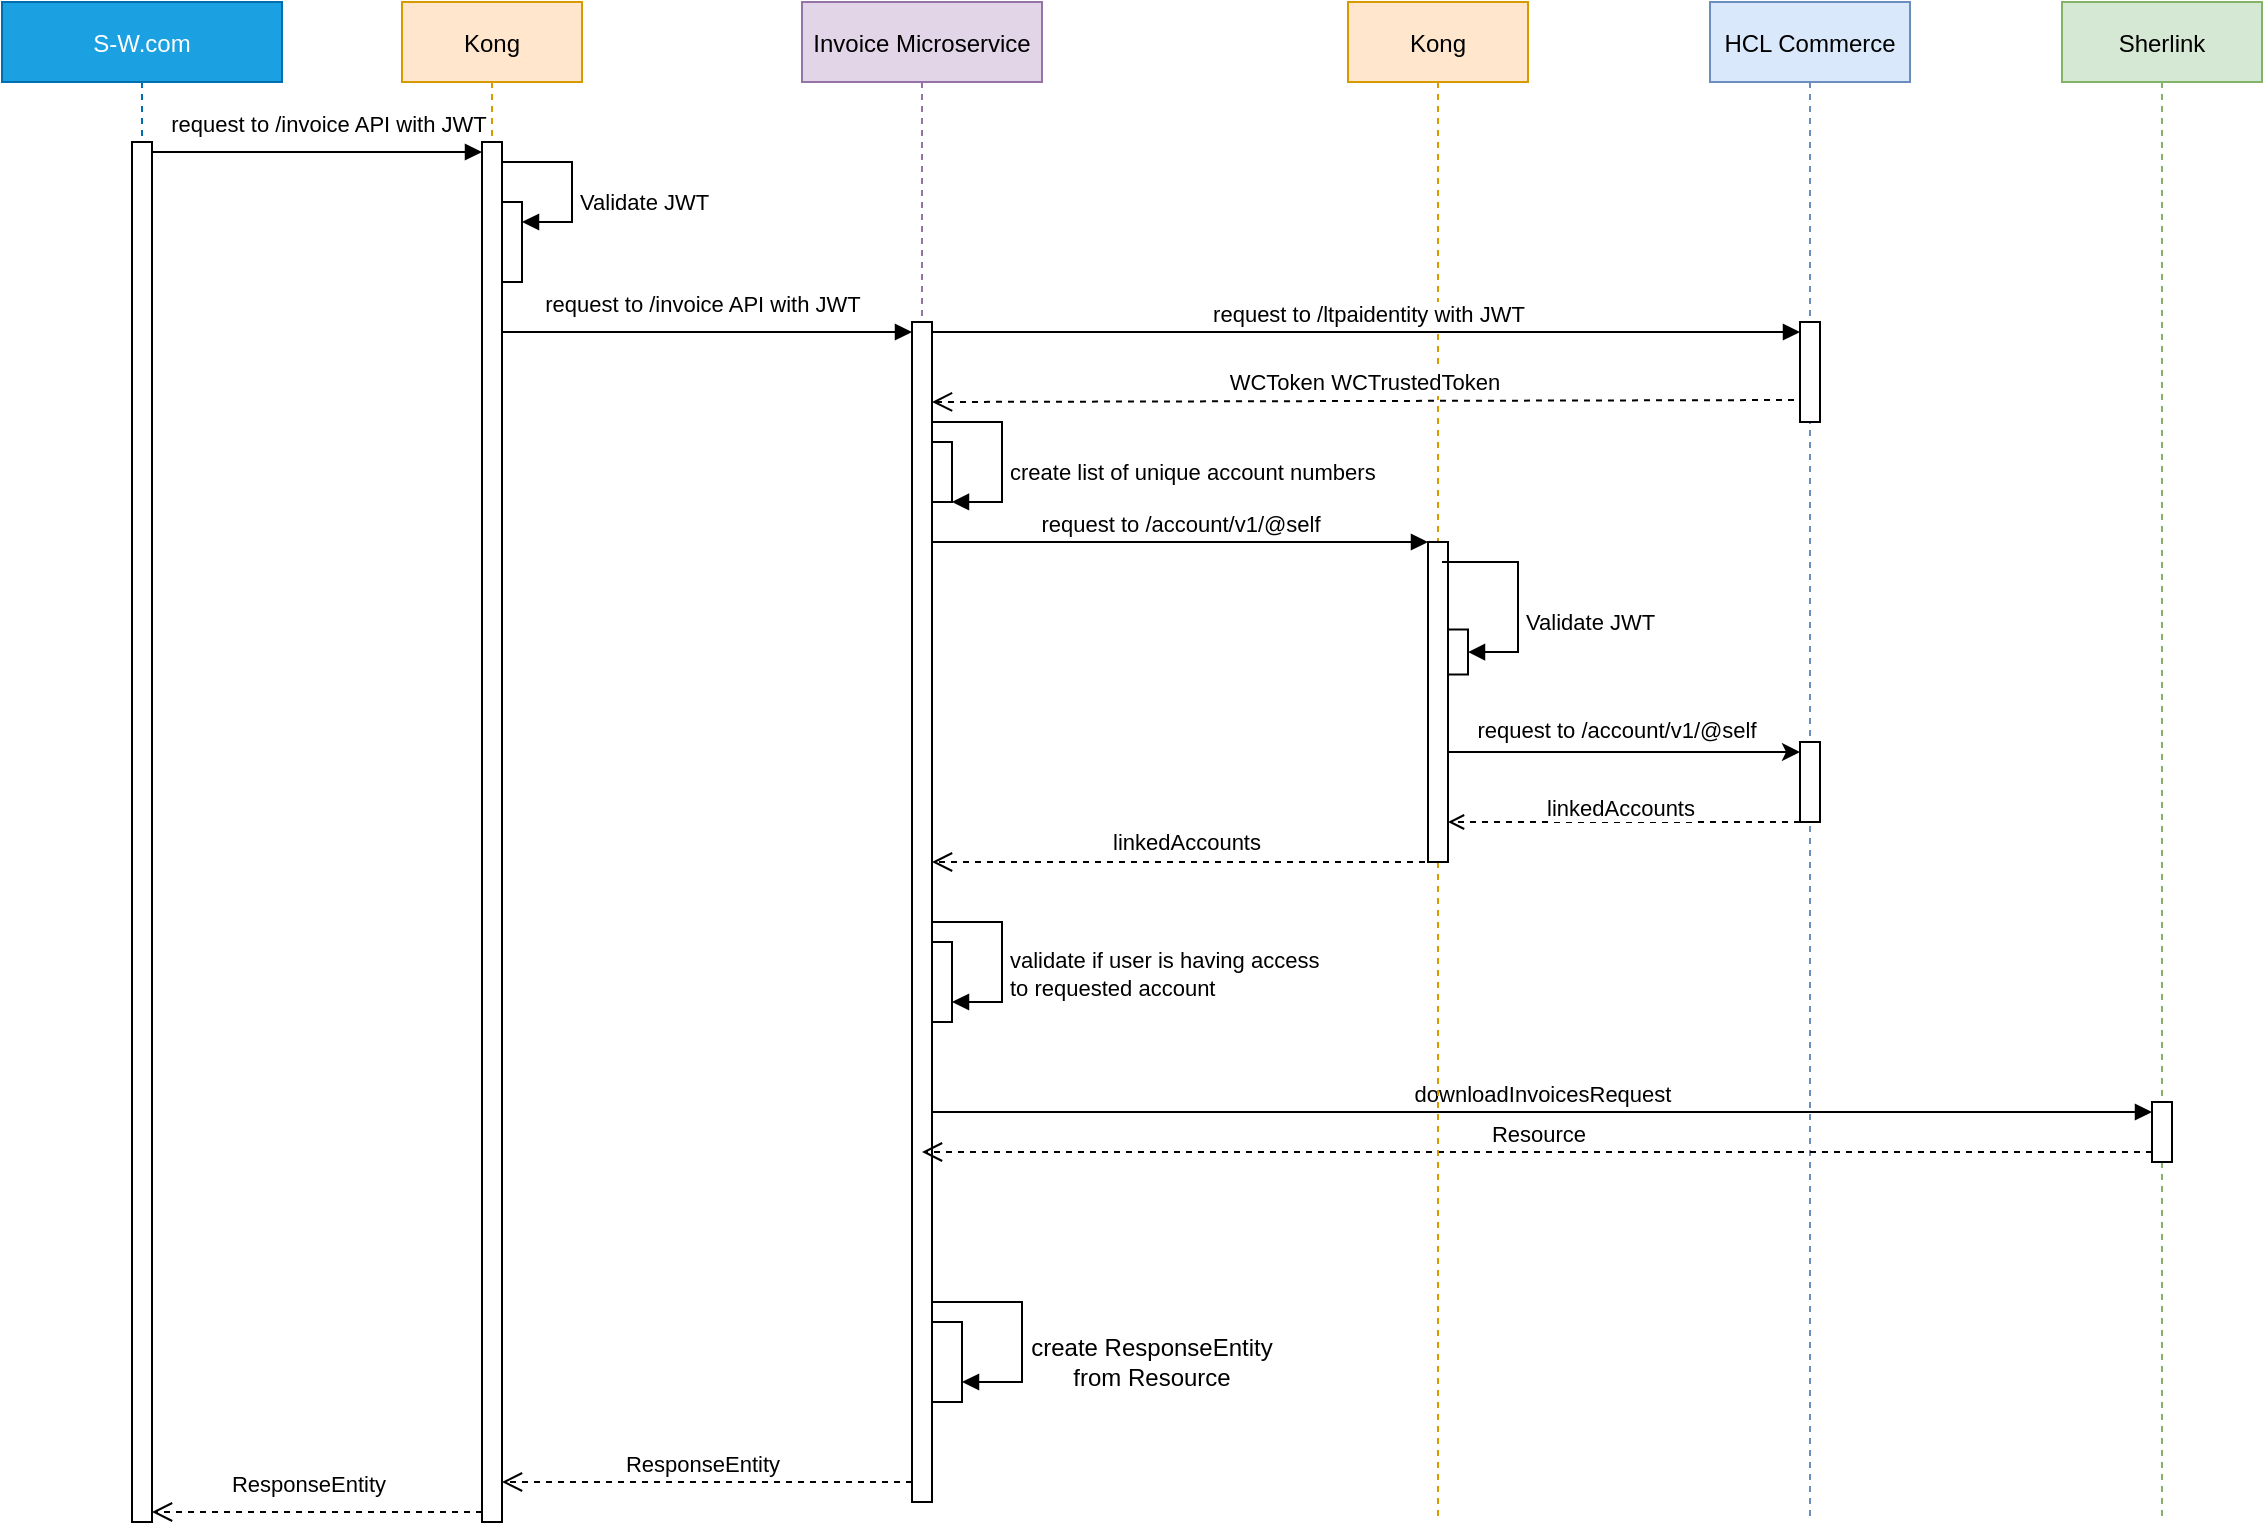 <mxfile version="24.0.2" type="github">
  <diagram name="Page-1" id="_PSj2uzglG34KLozcxOm">
    <mxGraphModel dx="1744" dy="872" grid="1" gridSize="10" guides="1" tooltips="1" connect="1" arrows="1" fold="1" page="1" pageScale="1" pageWidth="850" pageHeight="1100" math="0" shadow="0">
      <root>
        <mxCell id="0" />
        <mxCell id="1" parent="0" />
        <mxCell id="VBlqkpArDyD-FnmfPZUA-1" value="S-W.com" style="shape=umlLifeline;perimeter=lifelinePerimeter;container=1;collapsible=0;recursiveResize=0;rounded=0;shadow=0;strokeWidth=1;fillColor=#1ba1e2;strokeColor=#006EAF;fontColor=#ffffff;" vertex="1" parent="1">
          <mxGeometry x="80" y="80" width="140" height="760" as="geometry" />
        </mxCell>
        <mxCell id="VBlqkpArDyD-FnmfPZUA-2" value="Invoice Microservice" style="shape=umlLifeline;perimeter=lifelinePerimeter;container=1;collapsible=0;recursiveResize=0;rounded=0;shadow=0;strokeWidth=1;fillColor=#e1d5e7;strokeColor=#9673a6;" vertex="1" parent="1">
          <mxGeometry x="480" y="80" width="120" height="750" as="geometry" />
        </mxCell>
        <mxCell id="VBlqkpArDyD-FnmfPZUA-3" value="" style="html=1;points=[[0,0,0,0,5],[0,1,0,0,-5],[1,0,0,0,5],[1,1,0,0,-5]];perimeter=orthogonalPerimeter;outlineConnect=0;targetShapes=umlLifeline;portConstraint=eastwest;newEdgeStyle={&quot;curved&quot;:0,&quot;rounded&quot;:0};" vertex="1" parent="VBlqkpArDyD-FnmfPZUA-2">
          <mxGeometry x="55" y="160" width="10" height="590" as="geometry" />
        </mxCell>
        <mxCell id="VBlqkpArDyD-FnmfPZUA-4" value="" style="html=1;points=[[0,0,0,0,5],[0,1,0,0,-5],[1,0,0,0,5],[1,1,0,0,-5]];perimeter=orthogonalPerimeter;outlineConnect=0;targetShapes=umlLifeline;portConstraint=eastwest;newEdgeStyle={&quot;curved&quot;:0,&quot;rounded&quot;:0};" vertex="1" parent="VBlqkpArDyD-FnmfPZUA-2">
          <mxGeometry x="65" y="470" width="10" height="40" as="geometry" />
        </mxCell>
        <mxCell id="VBlqkpArDyD-FnmfPZUA-5" value="validate if user is having access &lt;br&gt;to requested account" style="html=1;align=left;spacingLeft=2;endArrow=block;rounded=0;edgeStyle=orthogonalEdgeStyle;curved=0;rounded=0;" edge="1" parent="VBlqkpArDyD-FnmfPZUA-2" target="VBlqkpArDyD-FnmfPZUA-4">
          <mxGeometry x="0.211" relative="1" as="geometry">
            <mxPoint x="65" y="460" as="sourcePoint" />
            <Array as="points">
              <mxPoint x="65" y="460" />
              <mxPoint x="100" y="460" />
              <mxPoint x="100" y="500" />
            </Array>
            <mxPoint as="offset" />
          </mxGeometry>
        </mxCell>
        <mxCell id="VBlqkpArDyD-FnmfPZUA-8" value="" style="rounded=0;whiteSpace=wrap;html=1;" vertex="1" parent="VBlqkpArDyD-FnmfPZUA-2">
          <mxGeometry x="65" y="660" width="15" height="40" as="geometry" />
        </mxCell>
        <mxCell id="VBlqkpArDyD-FnmfPZUA-9" value="" style="html=1;align=left;spacingLeft=2;endArrow=block;rounded=0;edgeStyle=orthogonalEdgeStyle;curved=0;rounded=0;" edge="1" parent="VBlqkpArDyD-FnmfPZUA-2">
          <mxGeometry x="0.222" relative="1" as="geometry">
            <mxPoint x="65" y="700" as="sourcePoint" />
            <Array as="points">
              <mxPoint x="65" y="650" />
              <mxPoint x="110" y="650" />
              <mxPoint x="110" y="690" />
            </Array>
            <mxPoint as="offset" />
            <mxPoint x="80" y="690" as="targetPoint" />
          </mxGeometry>
        </mxCell>
        <mxCell id="VBlqkpArDyD-FnmfPZUA-54" value="" style="rounded=0;whiteSpace=wrap;html=1;" vertex="1" parent="VBlqkpArDyD-FnmfPZUA-2">
          <mxGeometry x="65" y="220" width="10" height="30" as="geometry" />
        </mxCell>
        <mxCell id="VBlqkpArDyD-FnmfPZUA-55" value="create list of unique account numbers" style="html=1;align=left;spacingLeft=2;endArrow=block;rounded=0;edgeStyle=orthogonalEdgeStyle;curved=0;rounded=0;" edge="1" parent="VBlqkpArDyD-FnmfPZUA-2">
          <mxGeometry x="0.211" relative="1" as="geometry">
            <mxPoint x="65" y="209.97" as="sourcePoint" />
            <Array as="points">
              <mxPoint x="65" y="209.97" />
              <mxPoint x="100" y="209.97" />
              <mxPoint x="100" y="249.97" />
            </Array>
            <mxPoint as="offset" />
            <mxPoint x="75" y="249.97" as="targetPoint" />
          </mxGeometry>
        </mxCell>
        <mxCell id="VBlqkpArDyD-FnmfPZUA-10" value="HCL Commerce" style="shape=umlLifeline;perimeter=lifelinePerimeter;container=1;collapsible=0;recursiveResize=0;rounded=0;shadow=0;strokeWidth=1;fillColor=#dae8fc;strokeColor=#6c8ebf;" vertex="1" parent="1">
          <mxGeometry x="934" y="80" width="100" height="760" as="geometry" />
        </mxCell>
        <mxCell id="VBlqkpArDyD-FnmfPZUA-11" value="" style="html=1;points=[[0,0,0,0,5],[0,1,0,0,-5],[1,0,0,0,5],[1,1,0,0,-5]];perimeter=orthogonalPerimeter;outlineConnect=0;targetShapes=umlLifeline;portConstraint=eastwest;newEdgeStyle={&quot;curved&quot;:0,&quot;rounded&quot;:0};" vertex="1" parent="VBlqkpArDyD-FnmfPZUA-10">
          <mxGeometry x="45" y="160" width="10" height="50" as="geometry" />
        </mxCell>
        <mxCell id="VBlqkpArDyD-FnmfPZUA-12" value="" style="html=1;points=[[0,0,0,0,5],[0,1,0,0,-5],[1,0,0,0,5],[1,1,0,0,-5]];perimeter=orthogonalPerimeter;outlineConnect=0;targetShapes=umlLifeline;portConstraint=eastwest;newEdgeStyle={&quot;curved&quot;:0,&quot;rounded&quot;:0};" vertex="1" parent="VBlqkpArDyD-FnmfPZUA-10">
          <mxGeometry x="45" y="370" width="10" height="40" as="geometry" />
        </mxCell>
        <mxCell id="VBlqkpArDyD-FnmfPZUA-13" value="Sherlink" style="shape=umlLifeline;perimeter=lifelinePerimeter;container=1;collapsible=0;recursiveResize=0;rounded=0;shadow=0;strokeWidth=1;fillColor=#d5e8d4;strokeColor=#82b366;" vertex="1" parent="1">
          <mxGeometry x="1110" y="80" width="100" height="760" as="geometry" />
        </mxCell>
        <mxCell id="VBlqkpArDyD-FnmfPZUA-14" value="" style="html=1;points=[[0,0,0,0,5],[0,1,0,0,-5],[1,0,0,0,5],[1,1,0,0,-5]];perimeter=orthogonalPerimeter;outlineConnect=0;targetShapes=umlLifeline;portConstraint=eastwest;newEdgeStyle={&quot;curved&quot;:0,&quot;rounded&quot;:0};" vertex="1" parent="VBlqkpArDyD-FnmfPZUA-13">
          <mxGeometry x="45" y="550" width="10" height="30" as="geometry" />
        </mxCell>
        <mxCell id="VBlqkpArDyD-FnmfPZUA-15" value="Kong" style="shape=umlLifeline;perimeter=lifelinePerimeter;container=1;collapsible=0;recursiveResize=0;rounded=0;shadow=0;strokeWidth=1;fillColor=#ffe6cc;strokeColor=#d79b00;" vertex="1" parent="1">
          <mxGeometry x="280" y="80" width="90" height="760" as="geometry" />
        </mxCell>
        <mxCell id="VBlqkpArDyD-FnmfPZUA-16" value="request to /qbexport API" style="html=1;verticalAlign=bottom;endArrow=block;curved=0;rounded=0;entryX=0;entryY=0;entryDx=0;entryDy=5;" edge="1" parent="VBlqkpArDyD-FnmfPZUA-15">
          <mxGeometry relative="1" as="geometry">
            <mxPoint x="100" y="75" as="sourcePoint" />
          </mxGeometry>
        </mxCell>
        <mxCell id="VBlqkpArDyD-FnmfPZUA-17" value="response qbInvoices" style="html=1;verticalAlign=bottom;endArrow=open;dashed=1;endSize=8;curved=0;rounded=0;exitX=0;exitY=1;exitDx=0;exitDy=-5;" edge="1" parent="VBlqkpArDyD-FnmfPZUA-15">
          <mxGeometry relative="1" as="geometry">
            <mxPoint x="100" y="145" as="targetPoint" />
          </mxGeometry>
        </mxCell>
        <mxCell id="VBlqkpArDyD-FnmfPZUA-18" value="" style="html=1;points=[[0,0,0,0,5],[0,1,0,0,-5],[1,0,0,0,5],[1,1,0,0,-5]];perimeter=orthogonalPerimeter;outlineConnect=0;targetShapes=umlLifeline;portConstraint=eastwest;newEdgeStyle={&quot;curved&quot;:0,&quot;rounded&quot;:0};" vertex="1" parent="VBlqkpArDyD-FnmfPZUA-15">
          <mxGeometry x="40" y="70" width="10" height="690" as="geometry" />
        </mxCell>
        <mxCell id="VBlqkpArDyD-FnmfPZUA-19" value="" style="html=1;points=[[0,0,0,0,5],[0,1,0,0,-5],[1,0,0,0,5],[1,1,0,0,-5]];perimeter=orthogonalPerimeter;outlineConnect=0;targetShapes=umlLifeline;portConstraint=eastwest;newEdgeStyle={&quot;curved&quot;:0,&quot;rounded&quot;:0};" vertex="1" parent="VBlqkpArDyD-FnmfPZUA-15">
          <mxGeometry x="50" y="100" width="10" height="40" as="geometry" />
        </mxCell>
        <mxCell id="VBlqkpArDyD-FnmfPZUA-20" value="Validate JWT" style="html=1;align=left;spacingLeft=2;endArrow=block;rounded=0;edgeStyle=orthogonalEdgeStyle;curved=0;rounded=0;exitX=1;exitY=0;exitDx=0;exitDy=5;exitPerimeter=0;" edge="1" parent="VBlqkpArDyD-FnmfPZUA-15" source="VBlqkpArDyD-FnmfPZUA-18" target="VBlqkpArDyD-FnmfPZUA-19">
          <mxGeometry x="0.263" relative="1" as="geometry">
            <mxPoint x="55" y="80" as="sourcePoint" />
            <Array as="points">
              <mxPoint x="50" y="80" />
              <mxPoint x="85" y="80" />
              <mxPoint x="85" y="110" />
            </Array>
            <mxPoint as="offset" />
          </mxGeometry>
        </mxCell>
        <mxCell id="VBlqkpArDyD-FnmfPZUA-21" value="request to /invoice API with JWT" style="html=1;verticalAlign=bottom;endArrow=block;curved=0;rounded=0;entryX=0;entryY=0;entryDx=0;entryDy=5;exitX=1;exitY=0;exitDx=0;exitDy=5;exitPerimeter=0;" edge="1" parent="1" source="VBlqkpArDyD-FnmfPZUA-52" target="VBlqkpArDyD-FnmfPZUA-18">
          <mxGeometry x="0.059" y="5" relative="1" as="geometry">
            <mxPoint x="150" y="155" as="sourcePoint" />
            <mxPoint as="offset" />
          </mxGeometry>
        </mxCell>
        <mxCell id="VBlqkpArDyD-FnmfPZUA-22" value="request to /invoice API with JWT" style="html=1;verticalAlign=bottom;endArrow=block;curved=0;rounded=0;entryX=0;entryY=0;entryDx=0;entryDy=5;" edge="1" parent="1" target="VBlqkpArDyD-FnmfPZUA-3">
          <mxGeometry x="-0.024" y="5" relative="1" as="geometry">
            <mxPoint x="330" y="245" as="sourcePoint" />
            <mxPoint as="offset" />
          </mxGeometry>
        </mxCell>
        <mxCell id="VBlqkpArDyD-FnmfPZUA-23" value="request to&amp;nbsp;/account/v1/@self" style="html=1;verticalAlign=bottom;endArrow=block;curved=0;rounded=0;" edge="1" parent="1" target="VBlqkpArDyD-FnmfPZUA-30" source="VBlqkpArDyD-FnmfPZUA-3">
          <mxGeometry relative="1" as="geometry">
            <mxPoint x="545" y="310" as="sourcePoint" />
            <mxPoint as="offset" />
            <mxPoint x="690" y="310" as="targetPoint" />
            <Array as="points">
              <mxPoint x="670" y="350" />
            </Array>
          </mxGeometry>
        </mxCell>
        <mxCell id="VBlqkpArDyD-FnmfPZUA-24" value="linkedAccounts" style="html=1;verticalAlign=bottom;endArrow=open;dashed=1;endSize=8;curved=0;rounded=0;" edge="1" parent="1" source="VBlqkpArDyD-FnmfPZUA-27" target="VBlqkpArDyD-FnmfPZUA-3">
          <mxGeometry x="-0.006" y="-1" relative="1" as="geometry">
            <mxPoint x="545" y="458.8" as="targetPoint" />
            <mxPoint as="offset" />
            <mxPoint x="794.04" y="458.8" as="sourcePoint" />
            <Array as="points">
              <mxPoint x="670" y="510" />
            </Array>
          </mxGeometry>
        </mxCell>
        <mxCell id="VBlqkpArDyD-FnmfPZUA-25" value="downloadInvoicesRequest" style="html=1;verticalAlign=bottom;endArrow=block;curved=0;rounded=0;entryX=0;entryY=0;entryDx=0;entryDy=5;" edge="1" parent="1" source="VBlqkpArDyD-FnmfPZUA-3" target="VBlqkpArDyD-FnmfPZUA-14">
          <mxGeometry relative="1" as="geometry">
            <mxPoint x="550" y="700" as="sourcePoint" />
          </mxGeometry>
        </mxCell>
        <mxCell id="VBlqkpArDyD-FnmfPZUA-26" value="Resource" style="html=1;verticalAlign=bottom;endArrow=open;dashed=1;endSize=8;curved=0;rounded=0;exitX=0;exitY=1;exitDx=0;exitDy=-5;" edge="1" parent="1" source="VBlqkpArDyD-FnmfPZUA-14" target="VBlqkpArDyD-FnmfPZUA-2">
          <mxGeometry relative="1" as="geometry">
            <mxPoint x="545" y="590" as="targetPoint" />
          </mxGeometry>
        </mxCell>
        <mxCell id="VBlqkpArDyD-FnmfPZUA-27" value="Kong" style="shape=umlLifeline;perimeter=lifelinePerimeter;container=1;collapsible=0;recursiveResize=0;rounded=0;shadow=0;strokeWidth=1;fillColor=#ffe6cc;strokeColor=#d79b00;" vertex="1" parent="1">
          <mxGeometry x="753" y="80" width="90" height="760" as="geometry" />
        </mxCell>
        <mxCell id="VBlqkpArDyD-FnmfPZUA-28" value="request to /qbexport API" style="html=1;verticalAlign=bottom;endArrow=block;curved=0;rounded=0;entryX=0;entryY=0;entryDx=0;entryDy=5;" edge="1" parent="VBlqkpArDyD-FnmfPZUA-27">
          <mxGeometry relative="1" as="geometry">
            <mxPoint x="100" y="75" as="sourcePoint" />
          </mxGeometry>
        </mxCell>
        <mxCell id="VBlqkpArDyD-FnmfPZUA-29" value="response qbInvoices" style="html=1;verticalAlign=bottom;endArrow=open;dashed=1;endSize=8;curved=0;rounded=0;exitX=0;exitY=1;exitDx=0;exitDy=-5;" edge="1" parent="VBlqkpArDyD-FnmfPZUA-27">
          <mxGeometry relative="1" as="geometry">
            <mxPoint x="100" y="145" as="targetPoint" />
          </mxGeometry>
        </mxCell>
        <mxCell id="VBlqkpArDyD-FnmfPZUA-30" value="" style="html=1;points=[[0,0,0,0,5],[0,1,0,0,-5],[1,0,0,0,5],[1,1,0,0,-5]];perimeter=orthogonalPerimeter;outlineConnect=0;targetShapes=umlLifeline;portConstraint=eastwest;newEdgeStyle={&quot;curved&quot;:0,&quot;rounded&quot;:0};" vertex="1" parent="VBlqkpArDyD-FnmfPZUA-27">
          <mxGeometry x="40" y="270" width="10" height="160" as="geometry" />
        </mxCell>
        <mxCell id="VBlqkpArDyD-FnmfPZUA-31" value="" style="html=1;points=[[0,0,0,0,5],[0,1,0,0,-5],[1,0,0,0,5],[1,1,0,0,-5]];perimeter=orthogonalPerimeter;outlineConnect=0;targetShapes=umlLifeline;portConstraint=eastwest;newEdgeStyle={&quot;curved&quot;:0,&quot;rounded&quot;:0};" vertex="1" parent="VBlqkpArDyD-FnmfPZUA-27">
          <mxGeometry x="50" y="313.75" width="10" height="22.5" as="geometry" />
        </mxCell>
        <mxCell id="VBlqkpArDyD-FnmfPZUA-32" value="Validate JWT" style="html=1;align=left;spacingLeft=2;endArrow=block;rounded=0;edgeStyle=orthogonalEdgeStyle;curved=0;rounded=0;" edge="1" parent="VBlqkpArDyD-FnmfPZUA-27" target="VBlqkpArDyD-FnmfPZUA-31">
          <mxGeometry x="0.263" relative="1" as="geometry">
            <mxPoint x="47" y="280" as="sourcePoint" />
            <Array as="points">
              <mxPoint x="50" y="280" />
              <mxPoint x="85" y="280" />
              <mxPoint x="85" y="320" />
            </Array>
            <mxPoint as="offset" />
          </mxGeometry>
        </mxCell>
        <mxCell id="VBlqkpArDyD-FnmfPZUA-33" value="request to /ltpaidentity with JWT" style="html=1;verticalAlign=bottom;endArrow=block;curved=0;rounded=0;entryX=0;entryY=0;entryDx=0;entryDy=5;exitX=1;exitY=0;exitDx=0;exitDy=5;exitPerimeter=0;" edge="1" parent="1" source="VBlqkpArDyD-FnmfPZUA-3" target="VBlqkpArDyD-FnmfPZUA-11">
          <mxGeometry x="0.004" relative="1" as="geometry">
            <mxPoint x="550" y="245" as="sourcePoint" />
            <mxPoint as="offset" />
          </mxGeometry>
        </mxCell>
        <mxCell id="VBlqkpArDyD-FnmfPZUA-34" value="WCToken WCTrustedToken" style="html=1;verticalAlign=bottom;endArrow=open;dashed=1;endSize=8;curved=0;rounded=0;entryX=1;entryY=1;entryDx=0;entryDy=-5;entryPerimeter=0;exitX=-0.3;exitY=0.78;exitDx=0;exitDy=0;exitPerimeter=0;" edge="1" parent="1" source="VBlqkpArDyD-FnmfPZUA-11">
          <mxGeometry relative="1" as="geometry">
            <mxPoint x="545" y="280" as="targetPoint" />
            <mxPoint as="offset" />
            <mxPoint x="750" y="280" as="sourcePoint" />
          </mxGeometry>
        </mxCell>
        <mxCell id="VBlqkpArDyD-FnmfPZUA-35" style="edgeStyle=orthogonalEdgeStyle;rounded=0;orthogonalLoop=1;jettySize=auto;html=1;curved=0;entryX=0;entryY=0;entryDx=0;entryDy=5;entryPerimeter=0;" edge="1" parent="1" source="VBlqkpArDyD-FnmfPZUA-30" target="VBlqkpArDyD-FnmfPZUA-12">
          <mxGeometry relative="1" as="geometry">
            <Array as="points">
              <mxPoint x="910" y="455" />
              <mxPoint x="910" y="455" />
            </Array>
          </mxGeometry>
        </mxCell>
        <mxCell id="VBlqkpArDyD-FnmfPZUA-36" value="request to&amp;nbsp;/account/v1/@self" style="edgeLabel;html=1;align=center;verticalAlign=middle;resizable=0;points=[];" connectable="0" vertex="1" parent="VBlqkpArDyD-FnmfPZUA-35">
          <mxGeometry x="-0.053" y="4" relative="1" as="geometry">
            <mxPoint y="-7" as="offset" />
          </mxGeometry>
        </mxCell>
        <mxCell id="VBlqkpArDyD-FnmfPZUA-37" style="edgeStyle=orthogonalEdgeStyle;rounded=0;orthogonalLoop=1;jettySize=auto;html=1;curved=0;dashed=1;endArrow=open;endFill=0;" edge="1" parent="1" target="VBlqkpArDyD-FnmfPZUA-30">
          <mxGeometry relative="1" as="geometry">
            <mxPoint x="979" y="490" as="sourcePoint" />
            <mxPoint x="803" y="417" as="targetPoint" />
            <Array as="points">
              <mxPoint x="979" y="490" />
            </Array>
          </mxGeometry>
        </mxCell>
        <mxCell id="VBlqkpArDyD-FnmfPZUA-38" value="linkedAccounts" style="edgeLabel;html=1;align=center;verticalAlign=middle;resizable=0;points=[];" connectable="0" vertex="1" parent="VBlqkpArDyD-FnmfPZUA-37">
          <mxGeometry x="0.027" relative="1" as="geometry">
            <mxPoint y="-7" as="offset" />
          </mxGeometry>
        </mxCell>
        <mxCell id="VBlqkpArDyD-FnmfPZUA-39" value="ResponseEntity" style="html=1;verticalAlign=bottom;endArrow=open;dashed=1;endSize=8;curved=0;rounded=0;exitX=0;exitY=1;exitDx=0;exitDy=-5;exitPerimeter=0;" edge="1" parent="1" source="VBlqkpArDyD-FnmfPZUA-18" target="VBlqkpArDyD-FnmfPZUA-52">
          <mxGeometry x="0.059" y="-5" relative="1" as="geometry">
            <mxPoint x="170" y="629" as="targetPoint" />
            <mxPoint x="340" y="627" as="sourcePoint" />
            <mxPoint as="offset" />
          </mxGeometry>
        </mxCell>
        <mxCell id="VBlqkpArDyD-FnmfPZUA-51" value="create ResponseEntity from Resource" style="text;html=1;align=center;verticalAlign=middle;whiteSpace=wrap;rounded=0;" vertex="1" parent="1">
          <mxGeometry x="590" y="730" width="130" height="60" as="geometry" />
        </mxCell>
        <mxCell id="VBlqkpArDyD-FnmfPZUA-52" value="" style="html=1;points=[[0,0,0,0,5],[0,1,0,0,-5],[1,0,0,0,5],[1,1,0,0,-5]];perimeter=orthogonalPerimeter;outlineConnect=0;targetShapes=umlLifeline;portConstraint=eastwest;newEdgeStyle={&quot;curved&quot;:0,&quot;rounded&quot;:0};" vertex="1" parent="1">
          <mxGeometry x="145" y="150" width="10" height="690" as="geometry" />
        </mxCell>
        <mxCell id="VBlqkpArDyD-FnmfPZUA-53" value="ResponseEntity" style="html=1;verticalAlign=bottom;endArrow=open;dashed=1;endSize=8;curved=0;rounded=0;" edge="1" parent="1" source="VBlqkpArDyD-FnmfPZUA-3" target="VBlqkpArDyD-FnmfPZUA-18">
          <mxGeometry x="0.024" relative="1" as="geometry">
            <mxPoint x="330" y="880" as="targetPoint" />
            <mxPoint x="530" y="820" as="sourcePoint" />
            <mxPoint as="offset" />
            <Array as="points">
              <mxPoint x="440" y="820" />
            </Array>
          </mxGeometry>
        </mxCell>
      </root>
    </mxGraphModel>
  </diagram>
</mxfile>
